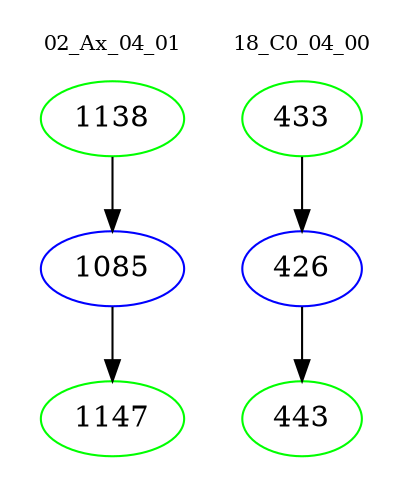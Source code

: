 digraph{
subgraph cluster_0 {
color = white
label = "02_Ax_04_01";
fontsize=10;
T0_1138 [label="1138", color="green"]
T0_1138 -> T0_1085 [color="black"]
T0_1085 [label="1085", color="blue"]
T0_1085 -> T0_1147 [color="black"]
T0_1147 [label="1147", color="green"]
}
subgraph cluster_1 {
color = white
label = "18_C0_04_00";
fontsize=10;
T1_433 [label="433", color="green"]
T1_433 -> T1_426 [color="black"]
T1_426 [label="426", color="blue"]
T1_426 -> T1_443 [color="black"]
T1_443 [label="443", color="green"]
}
}
